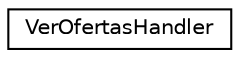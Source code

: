 digraph "Graphical Class Hierarchy"
{
 // INTERACTIVE_SVG=YES
 // LATEX_PDF_SIZE
  edge [fontname="Helvetica",fontsize="10",labelfontname="Helvetica",labelfontsize="10"];
  node [fontname="Helvetica",fontsize="10",shape=record];
  rankdir="LR";
  Node0 [label="VerOfertasHandler",height=0.2,width=0.4,color="black", fillcolor="white", style="filled",URL="$classVerOfertasHandler.html",tooltip="Presenta al trabajador cada OfertaDeServicio vigente ligada al mismo y le permite calificar al Emplea..."];
}
